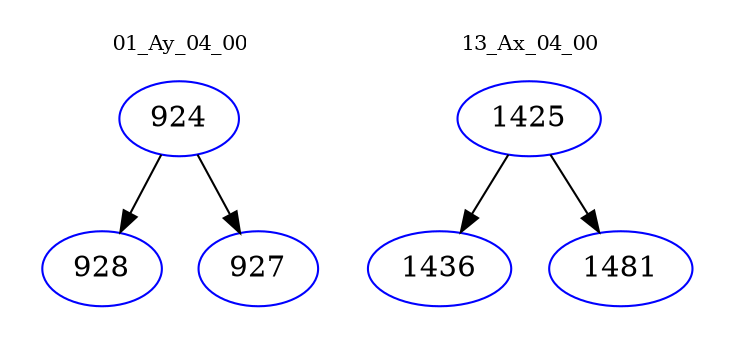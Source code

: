 digraph{
subgraph cluster_0 {
color = white
label = "01_Ay_04_00";
fontsize=10;
T0_924 [label="924", color="blue"]
T0_924 -> T0_928 [color="black"]
T0_928 [label="928", color="blue"]
T0_924 -> T0_927 [color="black"]
T0_927 [label="927", color="blue"]
}
subgraph cluster_1 {
color = white
label = "13_Ax_04_00";
fontsize=10;
T1_1425 [label="1425", color="blue"]
T1_1425 -> T1_1436 [color="black"]
T1_1436 [label="1436", color="blue"]
T1_1425 -> T1_1481 [color="black"]
T1_1481 [label="1481", color="blue"]
}
}
